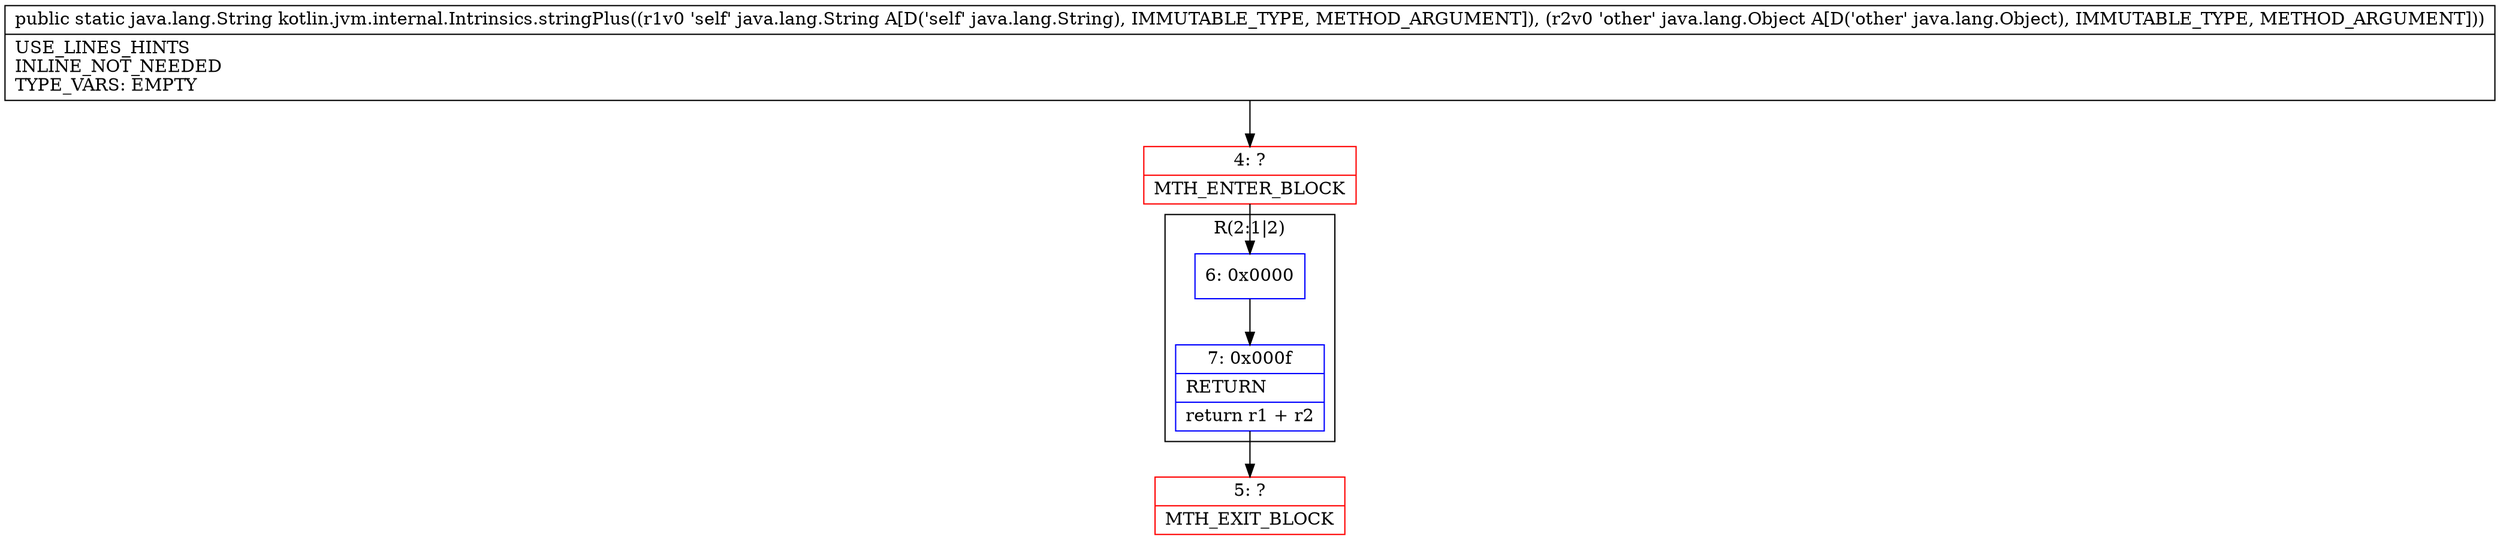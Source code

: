 digraph "CFG forkotlin.jvm.internal.Intrinsics.stringPlus(Ljava\/lang\/String;Ljava\/lang\/Object;)Ljava\/lang\/String;" {
subgraph cluster_Region_1444014013 {
label = "R(2:1|2)";
node [shape=record,color=blue];
Node_6 [shape=record,label="{6\:\ 0x0000}"];
Node_7 [shape=record,label="{7\:\ 0x000f|RETURN\l|return r1 + r2\l}"];
}
Node_4 [shape=record,color=red,label="{4\:\ ?|MTH_ENTER_BLOCK\l}"];
Node_5 [shape=record,color=red,label="{5\:\ ?|MTH_EXIT_BLOCK\l}"];
MethodNode[shape=record,label="{public static java.lang.String kotlin.jvm.internal.Intrinsics.stringPlus((r1v0 'self' java.lang.String A[D('self' java.lang.String), IMMUTABLE_TYPE, METHOD_ARGUMENT]), (r2v0 'other' java.lang.Object A[D('other' java.lang.Object), IMMUTABLE_TYPE, METHOD_ARGUMENT]))  | USE_LINES_HINTS\lINLINE_NOT_NEEDED\lTYPE_VARS: EMPTY\l}"];
MethodNode -> Node_4;Node_6 -> Node_7;
Node_7 -> Node_5;
Node_4 -> Node_6;
}

